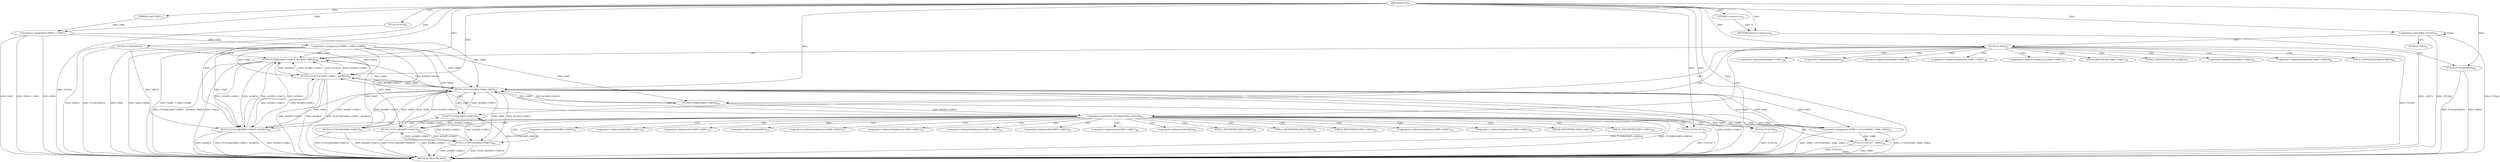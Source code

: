 digraph "FUN1" {  
"8" [label = <(METHOD,FUN1)<SUB>1</SUB>> ]
"102" [label = <(METHOD_RETURN,ANY)<SUB>1</SUB>> ]
"9" [label = <(PARAM,void *VAR1)<SUB>1</SUB>> ]
"12" [label = <(&lt;operator&gt;.assignment,*VAR3 = VAR1)<SUB>3</SUB>> ]
"16" [label = <(&lt;operator&gt;.assignment,*VAR5 = VAR3-&gt;VAR6)<SUB>4</SUB>> ]
"23" [label = <(FUN2,FUN2(VAR10))<SUB>7</SUB>> ]
"25" [label = <(FUN3,FUN3())<SUB>9</SUB>> ]
"100" [label = <(RETURN,return 0;,return 0;)<SUB>55</SUB>> ]
"27" [label = <(&lt;operator&gt;.logicalNot,!FUN4())<SUB>12</SUB>> ]
"101" [label = <(LITERAL,0,return 0;)<SUB>55</SUB>> ]
"34" [label = <(FUN6,FUN6(&amp;VAR5-&gt;VAR11, &amp;VAR10, VAR12))<SUB>26</SUB>> ]
"42" [label = <(FUN7,FUN7(&amp;VAR5-&gt;VAR13))<SUB>27</SUB>> ]
"98" [label = <(FUN16,FUN16(VAR16))<SUB>49</SUB>> ]
"31" [label = <(FUN5,FUN5())<SUB>14</SUB>> ]
"48" [label = <(&lt;operator&gt;.logicalNot,!FUN8(&amp;VAR5-&gt;VAR14))<SUB>28</SUB>> ]
"55" [label = <(FUN10,FUN10(&amp;VAR8-&gt;VAR15))<SUB>31</SUB>> ]
"60" [label = <(FUN11,FUN11(&amp;VAR5-&gt;VAR13))<SUB>32</SUB>> ]
"65" [label = <(FUN12,FUN12(&amp;VAR5-&gt;VAR11, &amp;VAR10))<SUB>33</SUB>> ]
"72" [label = <(FUN13,FUN13(&quot;&quot;))<SUB>34</SUB>> ]
"74" [label = <(&lt;operator&gt;.assignment,VAR9 = FUN14(VAR5, VAR8, VAR3))<SUB>35</SUB>> ]
"80" [label = <(FUN13,FUN13(&quot;&quot;,
 				VAR9))<SUB>36</SUB>> ]
"49" [label = <(FUN8,FUN8(&amp;VAR5-&gt;VAR14))<SUB>28</SUB>> ]
"85" [label = <(FUN11,FUN11(&amp;VAR5-&gt;VAR13))<SUB>39</SUB>> ]
"90" [label = <(FUN15,FUN15())<SUB>41</SUB>> ]
"91" [label = <(FUN12,FUN12(&amp;VAR5-&gt;VAR11, &amp;VAR10))<SUB>46</SUB>> ]
"76" [label = <(FUN14,FUN14(VAR5, VAR8, VAR3))<SUB>35</SUB>> ]
"28" [label = <(FUN4,FUN4())<SUB>12</SUB>> ]
"35" [label = <(&lt;operator&gt;.addressOf,&amp;VAR5-&gt;VAR11)<SUB>26</SUB>> ]
"39" [label = <(&lt;operator&gt;.addressOf,&amp;VAR10)<SUB>26</SUB>> ]
"43" [label = <(&lt;operator&gt;.addressOf,&amp;VAR5-&gt;VAR13)<SUB>27</SUB>> ]
"36" [label = <(&lt;operator&gt;.indirectFieldAccess,VAR5-&gt;VAR11)<SUB>26</SUB>> ]
"44" [label = <(&lt;operator&gt;.indirectFieldAccess,VAR5-&gt;VAR13)<SUB>27</SUB>> ]
"38" [label = <(FIELD_IDENTIFIER,VAR11,VAR11)<SUB>26</SUB>> ]
"46" [label = <(FIELD_IDENTIFIER,VAR13,VAR13)<SUB>27</SUB>> ]
"50" [label = <(&lt;operator&gt;.addressOf,&amp;VAR5-&gt;VAR14)<SUB>28</SUB>> ]
"56" [label = <(&lt;operator&gt;.addressOf,&amp;VAR8-&gt;VAR15)<SUB>31</SUB>> ]
"61" [label = <(&lt;operator&gt;.addressOf,&amp;VAR5-&gt;VAR13)<SUB>32</SUB>> ]
"66" [label = <(&lt;operator&gt;.addressOf,&amp;VAR5-&gt;VAR11)<SUB>33</SUB>> ]
"70" [label = <(&lt;operator&gt;.addressOf,&amp;VAR10)<SUB>33</SUB>> ]
"51" [label = <(&lt;operator&gt;.indirectFieldAccess,VAR5-&gt;VAR14)<SUB>28</SUB>> ]
"57" [label = <(&lt;operator&gt;.indirectFieldAccess,VAR8-&gt;VAR15)<SUB>31</SUB>> ]
"62" [label = <(&lt;operator&gt;.indirectFieldAccess,VAR5-&gt;VAR13)<SUB>32</SUB>> ]
"67" [label = <(&lt;operator&gt;.indirectFieldAccess,VAR5-&gt;VAR11)<SUB>33</SUB>> ]
"86" [label = <(&lt;operator&gt;.addressOf,&amp;VAR5-&gt;VAR13)<SUB>39</SUB>> ]
"92" [label = <(&lt;operator&gt;.addressOf,&amp;VAR5-&gt;VAR11)<SUB>46</SUB>> ]
"96" [label = <(&lt;operator&gt;.addressOf,&amp;VAR10)<SUB>46</SUB>> ]
"53" [label = <(FIELD_IDENTIFIER,VAR14,VAR14)<SUB>28</SUB>> ]
"59" [label = <(FIELD_IDENTIFIER,VAR15,VAR15)<SUB>31</SUB>> ]
"64" [label = <(FIELD_IDENTIFIER,VAR13,VAR13)<SUB>32</SUB>> ]
"69" [label = <(FIELD_IDENTIFIER,VAR11,VAR11)<SUB>33</SUB>> ]
"87" [label = <(&lt;operator&gt;.indirectFieldAccess,VAR5-&gt;VAR13)<SUB>39</SUB>> ]
"93" [label = <(&lt;operator&gt;.indirectFieldAccess,VAR5-&gt;VAR11)<SUB>46</SUB>> ]
"89" [label = <(FIELD_IDENTIFIER,VAR13,VAR13)<SUB>39</SUB>> ]
"95" [label = <(FIELD_IDENTIFIER,VAR11,VAR11)<SUB>46</SUB>> ]
  "100" -> "102"  [ label = "DDG: &lt;RET&gt;"] 
  "12" -> "102"  [ label = "DDG: VAR3"] 
  "12" -> "102"  [ label = "DDG: VAR1"] 
  "12" -> "102"  [ label = "DDG: *VAR3 = VAR1"] 
  "16" -> "102"  [ label = "DDG: VAR5"] 
  "16" -> "102"  [ label = "DDG: VAR3-&gt;VAR6"] 
  "16" -> "102"  [ label = "DDG: *VAR5 = VAR3-&gt;VAR6"] 
  "23" -> "102"  [ label = "DDG: VAR10"] 
  "23" -> "102"  [ label = "DDG: FUN2(VAR10)"] 
  "25" -> "102"  [ label = "DDG: FUN3()"] 
  "27" -> "102"  [ label = "DDG: FUN4()"] 
  "27" -> "102"  [ label = "DDG: !FUN4()"] 
  "31" -> "102"  [ label = "DDG: FUN5()"] 
  "34" -> "102"  [ label = "DDG: FUN6(&amp;VAR5-&gt;VAR11, &amp;VAR10, VAR12)"] 
  "42" -> "102"  [ label = "DDG: FUN7(&amp;VAR5-&gt;VAR13)"] 
  "49" -> "102"  [ label = "DDG: &amp;VAR5-&gt;VAR14"] 
  "48" -> "102"  [ label = "DDG: FUN8(&amp;VAR5-&gt;VAR14)"] 
  "48" -> "102"  [ label = "DDG: !FUN8(&amp;VAR5-&gt;VAR14)"] 
  "85" -> "102"  [ label = "DDG: &amp;VAR5-&gt;VAR13"] 
  "85" -> "102"  [ label = "DDG: FUN11(&amp;VAR5-&gt;VAR13)"] 
  "90" -> "102"  [ label = "DDG: FUN15()"] 
  "91" -> "102"  [ label = "DDG: &amp;VAR5-&gt;VAR11"] 
  "91" -> "102"  [ label = "DDG: &amp;VAR10"] 
  "91" -> "102"  [ label = "DDG: FUN12(&amp;VAR5-&gt;VAR11, &amp;VAR10)"] 
  "55" -> "102"  [ label = "DDG: &amp;VAR8-&gt;VAR15"] 
  "55" -> "102"  [ label = "DDG: FUN10(&amp;VAR8-&gt;VAR15)"] 
  "60" -> "102"  [ label = "DDG: &amp;VAR5-&gt;VAR13"] 
  "60" -> "102"  [ label = "DDG: FUN11(&amp;VAR5-&gt;VAR13)"] 
  "65" -> "102"  [ label = "DDG: &amp;VAR5-&gt;VAR11"] 
  "65" -> "102"  [ label = "DDG: &amp;VAR10"] 
  "65" -> "102"  [ label = "DDG: FUN12(&amp;VAR5-&gt;VAR11, &amp;VAR10)"] 
  "72" -> "102"  [ label = "DDG: FUN13(&quot;&quot;)"] 
  "76" -> "102"  [ label = "DDG: VAR5"] 
  "76" -> "102"  [ label = "DDG: VAR8"] 
  "76" -> "102"  [ label = "DDG: VAR3"] 
  "74" -> "102"  [ label = "DDG: FUN14(VAR5, VAR8, VAR3)"] 
  "74" -> "102"  [ label = "DDG: VAR9 = FUN14(VAR5, VAR8, VAR3)"] 
  "80" -> "102"  [ label = "DDG: VAR9"] 
  "80" -> "102"  [ label = "DDG: FUN13(&quot;&quot;,
 				VAR9)"] 
  "98" -> "102"  [ label = "DDG: FUN16(VAR16)"] 
  "34" -> "102"  [ label = "DDG: VAR12"] 
  "98" -> "102"  [ label = "DDG: VAR16"] 
  "8" -> "9"  [ label = "DDG: "] 
  "9" -> "12"  [ label = "DDG: VAR1"] 
  "8" -> "12"  [ label = "DDG: "] 
  "12" -> "16"  [ label = "DDG: VAR3"] 
  "8" -> "25"  [ label = "DDG: "] 
  "101" -> "100"  [ label = "DDG: 0"] 
  "8" -> "100"  [ label = "DDG: "] 
  "8" -> "23"  [ label = "DDG: "] 
  "8" -> "101"  [ label = "DDG: "] 
  "8" -> "27"  [ label = "DDG: "] 
  "8" -> "31"  [ label = "DDG: "] 
  "91" -> "34"  [ label = "DDG: &amp;VAR5-&gt;VAR11"] 
  "65" -> "34"  [ label = "DDG: &amp;VAR5-&gt;VAR11"] 
  "16" -> "34"  [ label = "DDG: VAR5"] 
  "76" -> "34"  [ label = "DDG: VAR5"] 
  "91" -> "34"  [ label = "DDG: &amp;VAR10"] 
  "65" -> "34"  [ label = "DDG: &amp;VAR10"] 
  "23" -> "34"  [ label = "DDG: VAR10"] 
  "8" -> "34"  [ label = "DDG: "] 
  "85" -> "42"  [ label = "DDG: &amp;VAR5-&gt;VAR13"] 
  "60" -> "42"  [ label = "DDG: &amp;VAR5-&gt;VAR13"] 
  "16" -> "42"  [ label = "DDG: VAR5"] 
  "76" -> "42"  [ label = "DDG: VAR5"] 
  "8" -> "98"  [ label = "DDG: "] 
  "49" -> "48"  [ label = "DDG: &amp;VAR5-&gt;VAR14"] 
  "76" -> "74"  [ label = "DDG: VAR5"] 
  "76" -> "74"  [ label = "DDG: VAR8"] 
  "76" -> "74"  [ label = "DDG: VAR3"] 
  "16" -> "49"  [ label = "DDG: VAR5"] 
  "76" -> "49"  [ label = "DDG: VAR5"] 
  "76" -> "55"  [ label = "DDG: VAR8"] 
  "42" -> "60"  [ label = "DDG: &amp;VAR5-&gt;VAR13"] 
  "16" -> "60"  [ label = "DDG: VAR5"] 
  "76" -> "60"  [ label = "DDG: VAR5"] 
  "85" -> "60"  [ label = "DDG: &amp;VAR5-&gt;VAR13"] 
  "34" -> "65"  [ label = "DDG: &amp;VAR5-&gt;VAR11"] 
  "16" -> "65"  [ label = "DDG: VAR5"] 
  "91" -> "65"  [ label = "DDG: &amp;VAR5-&gt;VAR11"] 
  "76" -> "65"  [ label = "DDG: VAR5"] 
  "34" -> "65"  [ label = "DDG: &amp;VAR10"] 
  "23" -> "65"  [ label = "DDG: VAR10"] 
  "8" -> "65"  [ label = "DDG: "] 
  "8" -> "72"  [ label = "DDG: "] 
  "8" -> "80"  [ label = "DDG: "] 
  "74" -> "80"  [ label = "DDG: VAR9"] 
  "8" -> "90"  [ label = "DDG: "] 
  "16" -> "76"  [ label = "DDG: VAR5"] 
  "8" -> "76"  [ label = "DDG: "] 
  "91" -> "76"  [ label = "DDG: &amp;VAR5-&gt;VAR11"] 
  "65" -> "76"  [ label = "DDG: &amp;VAR5-&gt;VAR11"] 
  "34" -> "76"  [ label = "DDG: &amp;VAR5-&gt;VAR11"] 
  "85" -> "76"  [ label = "DDG: &amp;VAR5-&gt;VAR13"] 
  "60" -> "76"  [ label = "DDG: &amp;VAR5-&gt;VAR13"] 
  "42" -> "76"  [ label = "DDG: &amp;VAR5-&gt;VAR13"] 
  "49" -> "76"  [ label = "DDG: &amp;VAR5-&gt;VAR14"] 
  "55" -> "76"  [ label = "DDG: &amp;VAR8-&gt;VAR15"] 
  "12" -> "76"  [ label = "DDG: VAR3"] 
  "42" -> "85"  [ label = "DDG: &amp;VAR5-&gt;VAR13"] 
  "16" -> "85"  [ label = "DDG: VAR5"] 
  "60" -> "85"  [ label = "DDG: &amp;VAR5-&gt;VAR13"] 
  "76" -> "85"  [ label = "DDG: VAR5"] 
  "34" -> "91"  [ label = "DDG: &amp;VAR5-&gt;VAR11"] 
  "16" -> "91"  [ label = "DDG: VAR5"] 
  "76" -> "91"  [ label = "DDG: VAR5"] 
  "65" -> "91"  [ label = "DDG: &amp;VAR5-&gt;VAR11"] 
  "34" -> "91"  [ label = "DDG: &amp;VAR10"] 
  "23" -> "91"  [ label = "DDG: VAR10"] 
  "8" -> "91"  [ label = "DDG: "] 
  "27" -> "28"  [ label = "CDG: "] 
  "27" -> "27"  [ label = "CDG: "] 
  "27" -> "31"  [ label = "CDG: "] 
  "31" -> "34"  [ label = "CDG: "] 
  "31" -> "48"  [ label = "CDG: "] 
  "31" -> "49"  [ label = "CDG: "] 
  "31" -> "42"  [ label = "CDG: "] 
  "31" -> "51"  [ label = "CDG: "] 
  "31" -> "98"  [ label = "CDG: "] 
  "31" -> "46"  [ label = "CDG: "] 
  "31" -> "38"  [ label = "CDG: "] 
  "31" -> "50"  [ label = "CDG: "] 
  "31" -> "44"  [ label = "CDG: "] 
  "31" -> "35"  [ label = "CDG: "] 
  "31" -> "43"  [ label = "CDG: "] 
  "31" -> "36"  [ label = "CDG: "] 
  "31" -> "53"  [ label = "CDG: "] 
  "31" -> "39"  [ label = "CDG: "] 
  "48" -> "60"  [ label = "CDG: "] 
  "48" -> "96"  [ label = "CDG: "] 
  "48" -> "64"  [ label = "CDG: "] 
  "48" -> "57"  [ label = "CDG: "] 
  "48" -> "89"  [ label = "CDG: "] 
  "48" -> "66"  [ label = "CDG: "] 
  "48" -> "85"  [ label = "CDG: "] 
  "48" -> "72"  [ label = "CDG: "] 
  "48" -> "56"  [ label = "CDG: "] 
  "48" -> "69"  [ label = "CDG: "] 
  "48" -> "67"  [ label = "CDG: "] 
  "48" -> "74"  [ label = "CDG: "] 
  "48" -> "95"  [ label = "CDG: "] 
  "48" -> "92"  [ label = "CDG: "] 
  "48" -> "76"  [ label = "CDG: "] 
  "48" -> "65"  [ label = "CDG: "] 
  "48" -> "59"  [ label = "CDG: "] 
  "48" -> "87"  [ label = "CDG: "] 
  "48" -> "91"  [ label = "CDG: "] 
  "48" -> "93"  [ label = "CDG: "] 
  "48" -> "90"  [ label = "CDG: "] 
  "48" -> "80"  [ label = "CDG: "] 
  "48" -> "61"  [ label = "CDG: "] 
  "48" -> "70"  [ label = "CDG: "] 
  "48" -> "55"  [ label = "CDG: "] 
  "48" -> "62"  [ label = "CDG: "] 
  "48" -> "86"  [ label = "CDG: "] 
}

